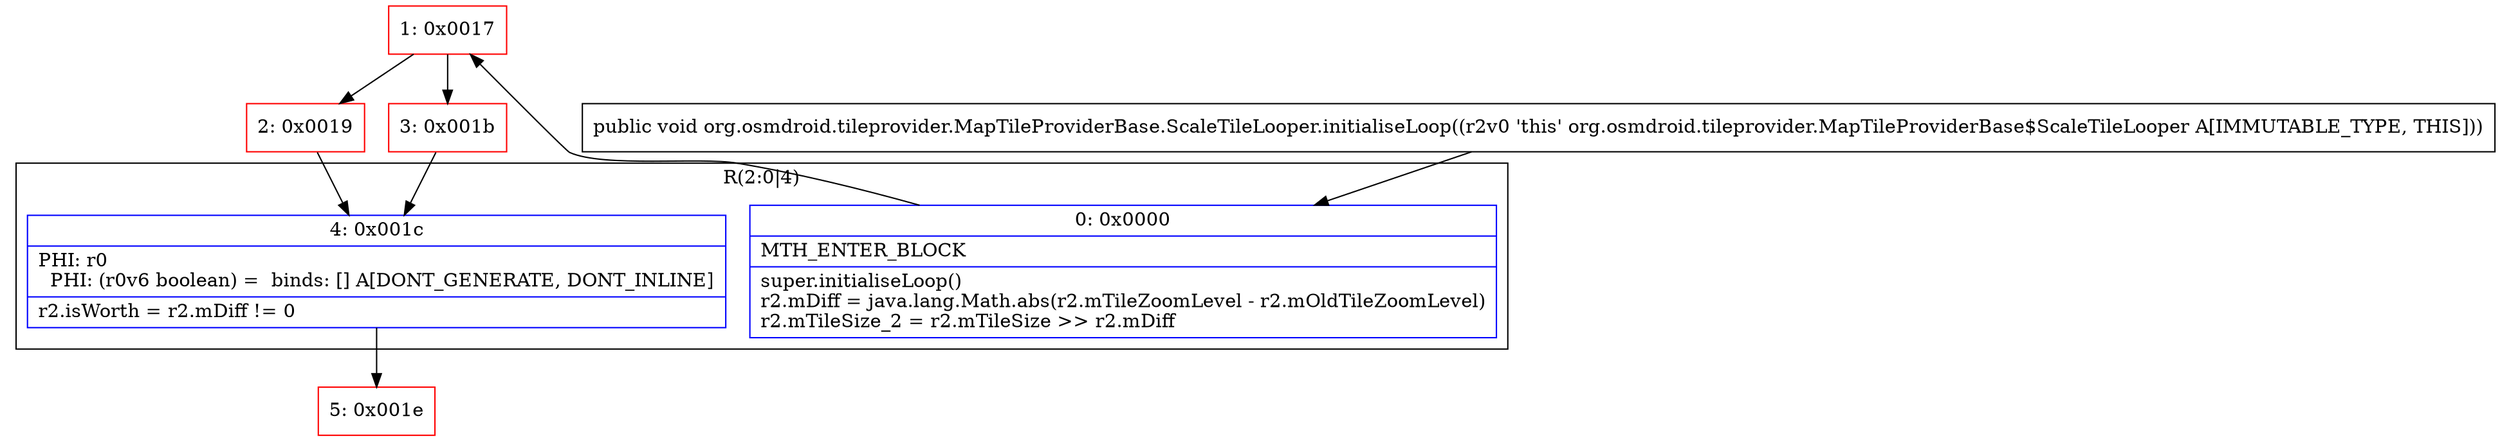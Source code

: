 digraph "CFG fororg.osmdroid.tileprovider.MapTileProviderBase.ScaleTileLooper.initialiseLoop()V" {
subgraph cluster_Region_916457448 {
label = "R(2:0|4)";
node [shape=record,color=blue];
Node_0 [shape=record,label="{0\:\ 0x0000|MTH_ENTER_BLOCK\l|super.initialiseLoop()\lr2.mDiff = java.lang.Math.abs(r2.mTileZoomLevel \- r2.mOldTileZoomLevel)\lr2.mTileSize_2 = r2.mTileSize \>\> r2.mDiff\l}"];
Node_4 [shape=record,label="{4\:\ 0x001c|PHI: r0 \l  PHI: (r0v6 boolean) =  binds: [] A[DONT_GENERATE, DONT_INLINE]\l|r2.isWorth = r2.mDiff != 0\l}"];
}
Node_1 [shape=record,color=red,label="{1\:\ 0x0017}"];
Node_2 [shape=record,color=red,label="{2\:\ 0x0019}"];
Node_3 [shape=record,color=red,label="{3\:\ 0x001b}"];
Node_5 [shape=record,color=red,label="{5\:\ 0x001e}"];
MethodNode[shape=record,label="{public void org.osmdroid.tileprovider.MapTileProviderBase.ScaleTileLooper.initialiseLoop((r2v0 'this' org.osmdroid.tileprovider.MapTileProviderBase$ScaleTileLooper A[IMMUTABLE_TYPE, THIS])) }"];
MethodNode -> Node_0;
Node_0 -> Node_1;
Node_4 -> Node_5;
Node_1 -> Node_2;
Node_1 -> Node_3;
Node_2 -> Node_4;
Node_3 -> Node_4;
}


